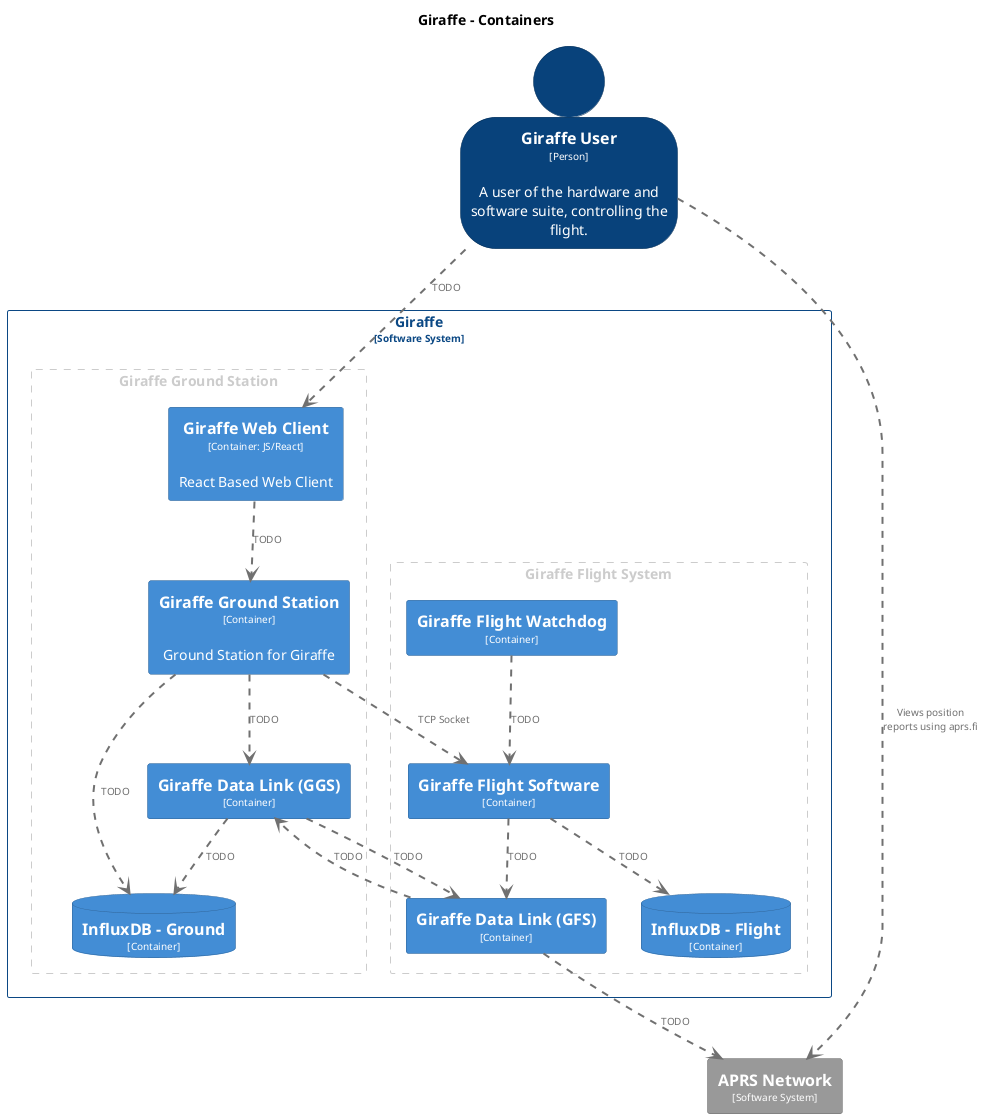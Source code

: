 @startuml
set separator none
title Giraffe - Containers

top to bottom direction

skinparam {
  arrowFontSize 10
  defaultTextAlignment center
  wrapWidth 200
  maxMessageSize 100
}

hide stereotype

skinparam rectangle<<APRSNetwork>> {
  BackgroundColor #999999
  FontColor #ffffff
  BorderColor #6b6b6b
  shadowing false
}
skinparam rectangle<<Giraffe.GiraffeDataLinkGFS>> {
  BackgroundColor #438dd5
  FontColor #ffffff
  BorderColor #2e6295
  shadowing false
}
skinparam rectangle<<Giraffe.GiraffeDataLinkGGS>> {
  BackgroundColor #438dd5
  FontColor #ffffff
  BorderColor #2e6295
  shadowing false
}
skinparam rectangle<<Giraffe.GiraffeFlightSoftware>> {
  BackgroundColor #438dd5
  FontColor #ffffff
  BorderColor #2e6295
  shadowing false
}
skinparam rectangle<<Giraffe.GiraffeFlightWatchdog>> {
  BackgroundColor #438dd5
  FontColor #ffffff
  BorderColor #2e6295
  shadowing false
}
skinparam rectangle<<Giraffe.GiraffeGroundStation>> {
  BackgroundColor #438dd5
  FontColor #ffffff
  BorderColor #2e6295
  shadowing false
}
skinparam person<<GiraffeUser>> {
  BackgroundColor #08427b
  FontColor #ffffff
  BorderColor #052e56
  shadowing false
}
skinparam rectangle<<Giraffe.GiraffeWebClient>> {
  BackgroundColor #438dd5
  FontColor #ffffff
  BorderColor #2e6295
  shadowing false
}
skinparam database<<Giraffe.InfluxDBFlight>> {
  BackgroundColor #438dd5
  FontColor #ffffff
  BorderColor #2e6295
  shadowing false
}
skinparam database<<Giraffe.InfluxDBGround>> {
  BackgroundColor #438dd5
  FontColor #ffffff
  BorderColor #2e6295
  shadowing false
}
skinparam rectangle<<Giraffe>> {
  BorderColor #0b4884
  FontColor #0b4884
  shadowing false
}

person "==Giraffe User\n<size:10>[Person]</size>\n\nA user of the hardware and software suite, controlling the flight." <<GiraffeUser>> as GiraffeUser
rectangle "==APRS Network\n<size:10>[Software System]</size>" <<APRSNetwork>> as APRSNetwork

rectangle "Giraffe\n<size:10>[Software System]</size>" <<Giraffe>> {
  rectangle "Giraffe Flight System" <<group1>> {
    skinparam RectangleBorderColor<<group1>> #cccccc
    skinparam RectangleFontColor<<group1>> #cccccc
    skinparam RectangleBorderStyle<<group1>> dashed

    rectangle "==Giraffe Flight Software\n<size:10>[Container]</size>" <<Giraffe.GiraffeFlightSoftware>> as Giraffe.GiraffeFlightSoftware
    rectangle "==Giraffe Data Link (GFS)\n<size:10>[Container]</size>" <<Giraffe.GiraffeDataLinkGFS>> as Giraffe.GiraffeDataLinkGFS
    rectangle "==Giraffe Flight Watchdog\n<size:10>[Container]</size>" <<Giraffe.GiraffeFlightWatchdog>> as Giraffe.GiraffeFlightWatchdog
    database "==InfluxDB - Flight\n<size:10>[Container]</size>" <<Giraffe.InfluxDBFlight>> as Giraffe.InfluxDBFlight
  }

  rectangle "Giraffe Ground Station" <<group2>> {
    skinparam RectangleBorderColor<<group2>> #cccccc
    skinparam RectangleFontColor<<group2>> #cccccc
    skinparam RectangleBorderStyle<<group2>> dashed

    database "==InfluxDB - Ground\n<size:10>[Container]</size>" <<Giraffe.InfluxDBGround>> as Giraffe.InfluxDBGround
    rectangle "==Giraffe Ground Station\n<size:10>[Container]</size>\n\nGround Station for Giraffe" <<Giraffe.GiraffeGroundStation>> as Giraffe.GiraffeGroundStation
    rectangle "==Giraffe Web Client\n<size:10>[Container: JS/React]</size>\n\nReact Based Web Client" <<Giraffe.GiraffeWebClient>> as Giraffe.GiraffeWebClient
    rectangle "==Giraffe Data Link (GGS)\n<size:10>[Container]</size>" <<Giraffe.GiraffeDataLinkGGS>> as Giraffe.GiraffeDataLinkGGS
  }

}

GiraffeUser .[#707070,thickness=2].> Giraffe.GiraffeWebClient : "<color:#707070>TODO"
Giraffe.GiraffeWebClient .[#707070,thickness=2].> Giraffe.GiraffeGroundStation : "<color:#707070>TODO"
Giraffe.GiraffeGroundStation .[#707070,thickness=2].> Giraffe.GiraffeDataLinkGGS : "<color:#707070>TODO"
Giraffe.GiraffeGroundStation .[#707070,thickness=2].> Giraffe.InfluxDBGround : "<color:#707070>TODO"
Giraffe.GiraffeDataLinkGGS .[#707070,thickness=2].> Giraffe.InfluxDBGround : "<color:#707070>TODO"
Giraffe.GiraffeDataLinkGFS .[#707070,thickness=2].> Giraffe.GiraffeDataLinkGGS : "<color:#707070>TODO"
Giraffe.GiraffeDataLinkGGS .[#707070,thickness=2].> Giraffe.GiraffeDataLinkGFS : "<color:#707070>TODO"
Giraffe.GiraffeGroundStation .[#707070,thickness=2].> Giraffe.GiraffeFlightSoftware : "<color:#707070>TCP Socket"
Giraffe.GiraffeDataLinkGFS .[#707070,thickness=2].> APRSNetwork : "<color:#707070>TODO"
Giraffe.GiraffeFlightSoftware .[#707070,thickness=2].> Giraffe.GiraffeDataLinkGFS : "<color:#707070>TODO"
Giraffe.GiraffeFlightWatchdog .[#707070,thickness=2].> Giraffe.GiraffeFlightSoftware : "<color:#707070>TODO"
Giraffe.GiraffeFlightSoftware .[#707070,thickness=2].> Giraffe.InfluxDBFlight : "<color:#707070>TODO"
GiraffeUser .[#707070,thickness=2].> APRSNetwork : "<color:#707070>Views position reports using aprs.fi"
@enduml